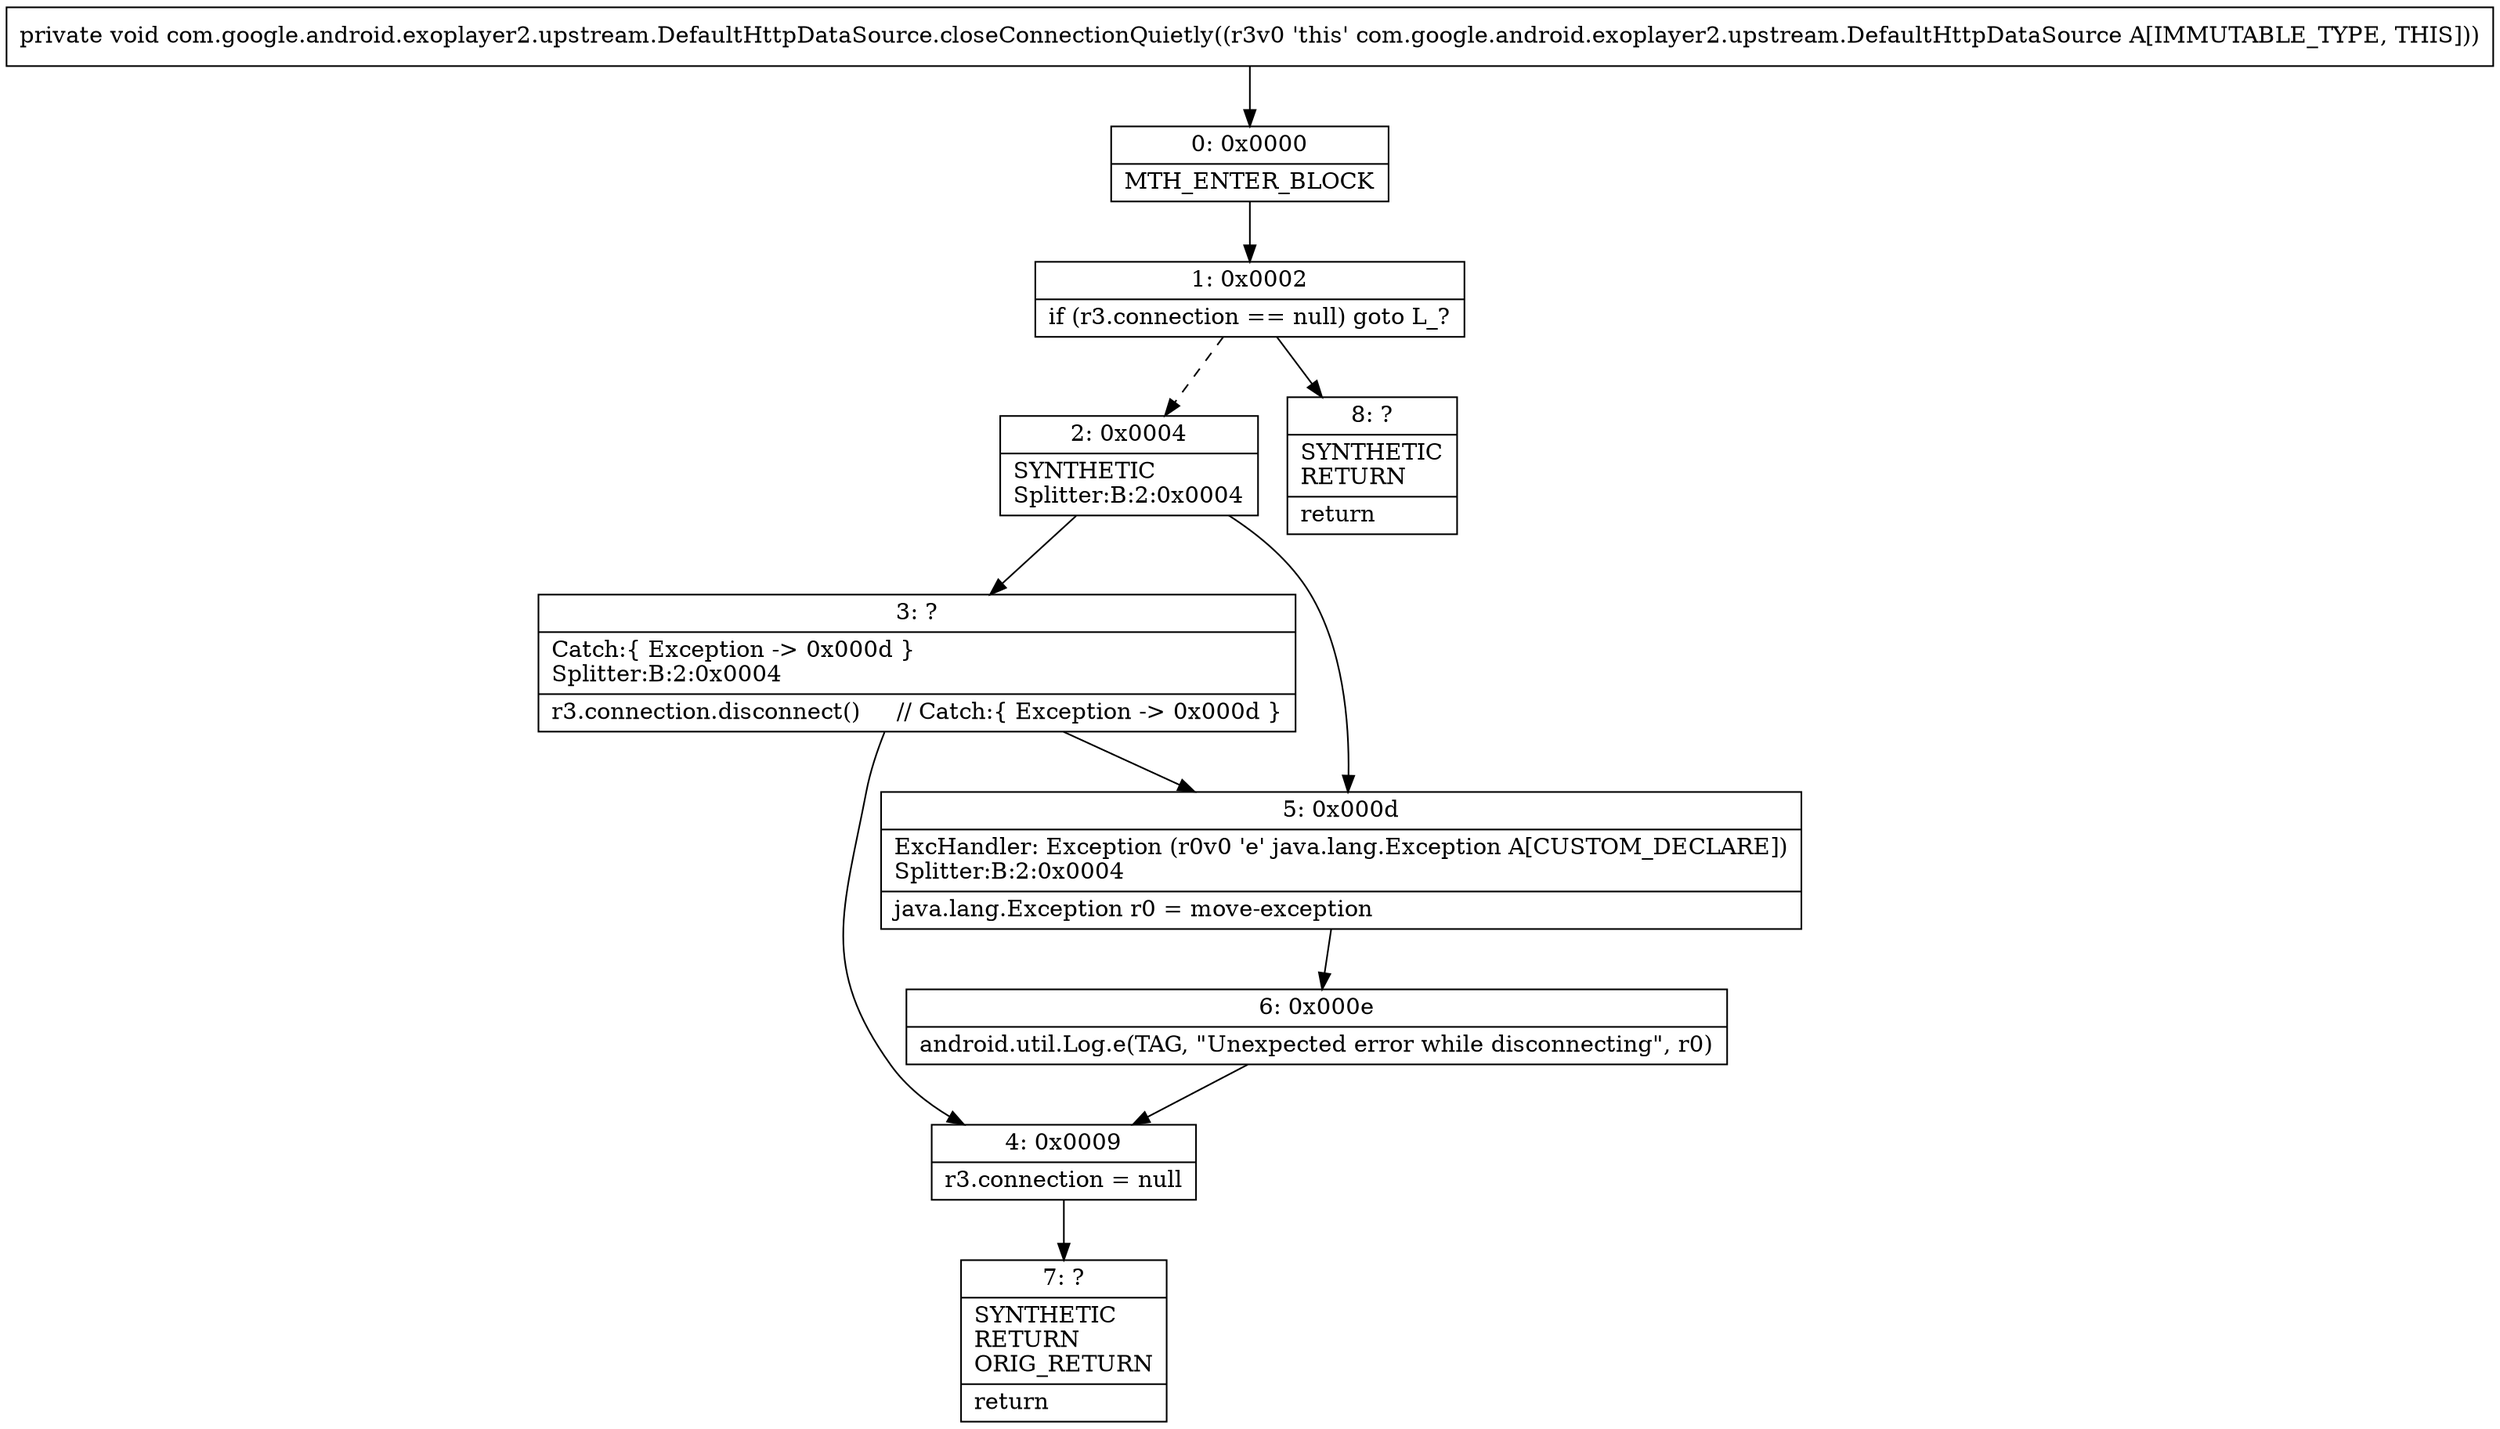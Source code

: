 digraph "CFG forcom.google.android.exoplayer2.upstream.DefaultHttpDataSource.closeConnectionQuietly()V" {
Node_0 [shape=record,label="{0\:\ 0x0000|MTH_ENTER_BLOCK\l}"];
Node_1 [shape=record,label="{1\:\ 0x0002|if (r3.connection == null) goto L_?\l}"];
Node_2 [shape=record,label="{2\:\ 0x0004|SYNTHETIC\lSplitter:B:2:0x0004\l}"];
Node_3 [shape=record,label="{3\:\ ?|Catch:\{ Exception \-\> 0x000d \}\lSplitter:B:2:0x0004\l|r3.connection.disconnect()     \/\/ Catch:\{ Exception \-\> 0x000d \}\l}"];
Node_4 [shape=record,label="{4\:\ 0x0009|r3.connection = null\l}"];
Node_5 [shape=record,label="{5\:\ 0x000d|ExcHandler: Exception (r0v0 'e' java.lang.Exception A[CUSTOM_DECLARE])\lSplitter:B:2:0x0004\l|java.lang.Exception r0 = move\-exception\l}"];
Node_6 [shape=record,label="{6\:\ 0x000e|android.util.Log.e(TAG, \"Unexpected error while disconnecting\", r0)\l}"];
Node_7 [shape=record,label="{7\:\ ?|SYNTHETIC\lRETURN\lORIG_RETURN\l|return\l}"];
Node_8 [shape=record,label="{8\:\ ?|SYNTHETIC\lRETURN\l|return\l}"];
MethodNode[shape=record,label="{private void com.google.android.exoplayer2.upstream.DefaultHttpDataSource.closeConnectionQuietly((r3v0 'this' com.google.android.exoplayer2.upstream.DefaultHttpDataSource A[IMMUTABLE_TYPE, THIS])) }"];
MethodNode -> Node_0;
Node_0 -> Node_1;
Node_1 -> Node_2[style=dashed];
Node_1 -> Node_8;
Node_2 -> Node_3;
Node_2 -> Node_5;
Node_3 -> Node_4;
Node_3 -> Node_5;
Node_4 -> Node_7;
Node_5 -> Node_6;
Node_6 -> Node_4;
}

